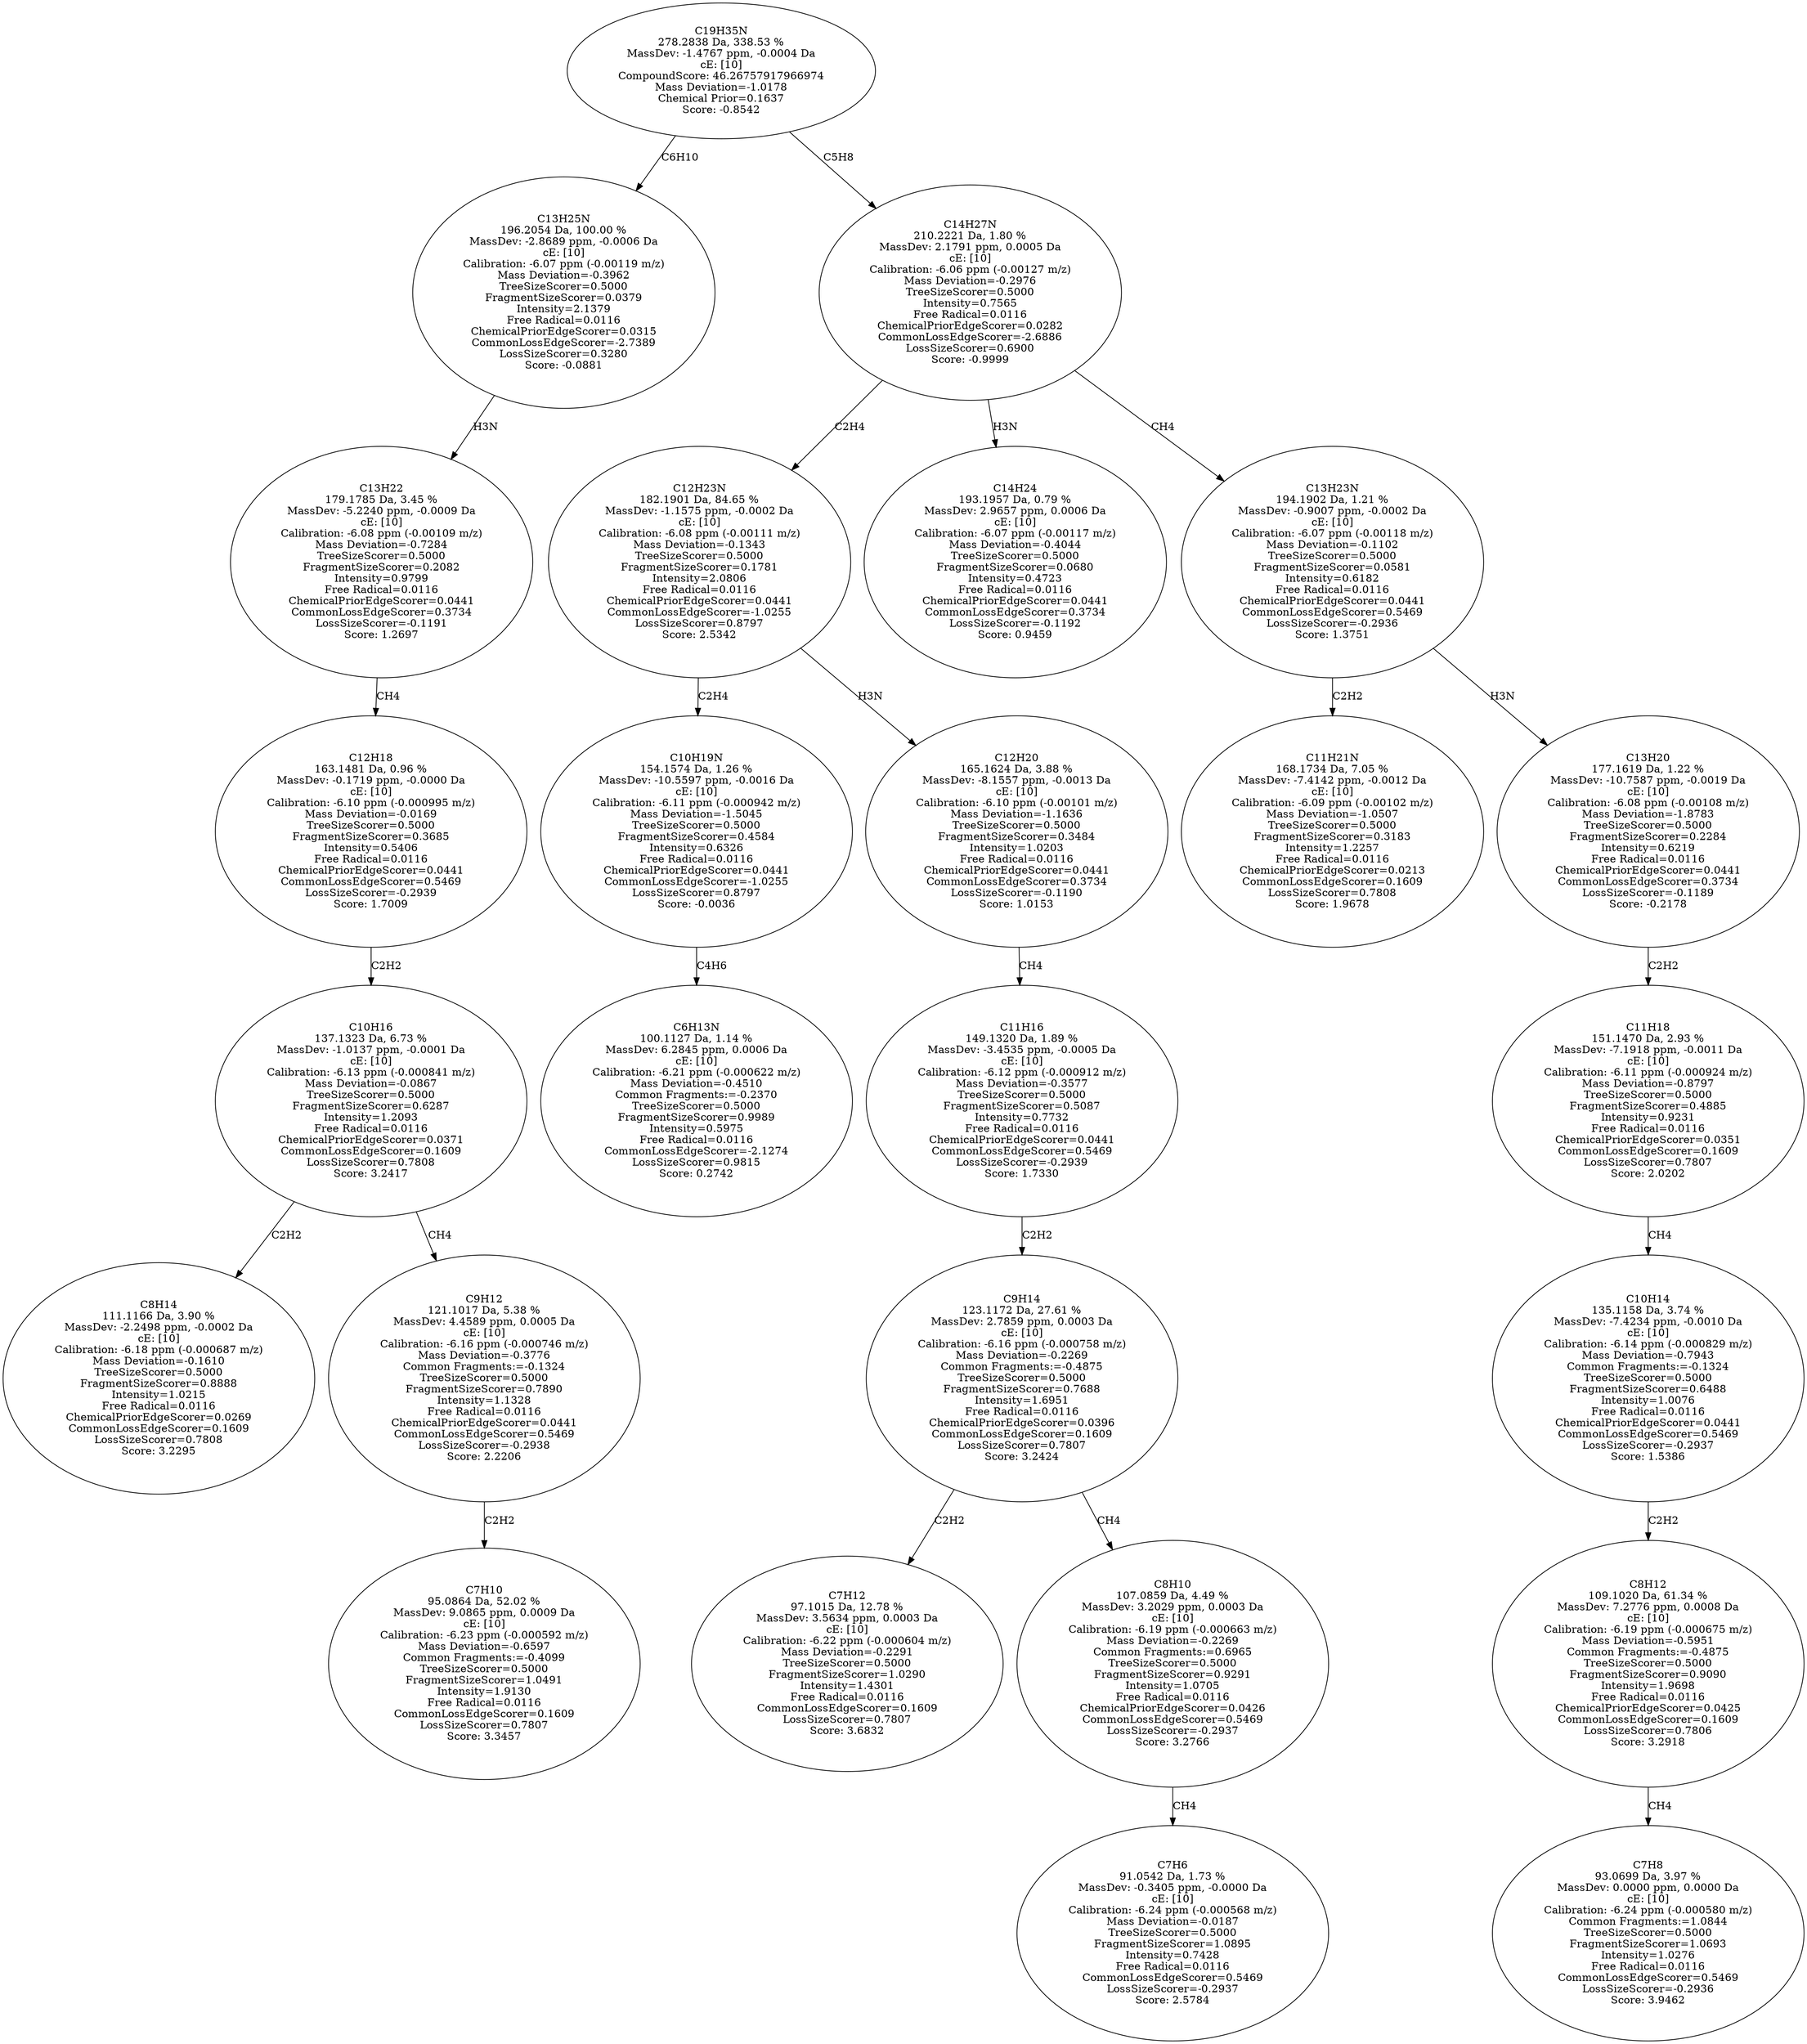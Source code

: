 strict digraph {
v1 [label="C8H14\n111.1166 Da, 3.90 %\nMassDev: -2.2498 ppm, -0.0002 Da\ncE: [10]\nCalibration: -6.18 ppm (-0.000687 m/z)\nMass Deviation=-0.1610\nTreeSizeScorer=0.5000\nFragmentSizeScorer=0.8888\nIntensity=1.0215\nFree Radical=0.0116\nChemicalPriorEdgeScorer=0.0269\nCommonLossEdgeScorer=0.1609\nLossSizeScorer=0.7808\nScore: 3.2295"];
v2 [label="C7H10\n95.0864 Da, 52.02 %\nMassDev: 9.0865 ppm, 0.0009 Da\ncE: [10]\nCalibration: -6.23 ppm (-0.000592 m/z)\nMass Deviation=-0.6597\nCommon Fragments:=-0.4099\nTreeSizeScorer=0.5000\nFragmentSizeScorer=1.0491\nIntensity=1.9130\nFree Radical=0.0116\nCommonLossEdgeScorer=0.1609\nLossSizeScorer=0.7807\nScore: 3.3457"];
v3 [label="C9H12\n121.1017 Da, 5.38 %\nMassDev: 4.4589 ppm, 0.0005 Da\ncE: [10]\nCalibration: -6.16 ppm (-0.000746 m/z)\nMass Deviation=-0.3776\nCommon Fragments:=-0.1324\nTreeSizeScorer=0.5000\nFragmentSizeScorer=0.7890\nIntensity=1.1328\nFree Radical=0.0116\nChemicalPriorEdgeScorer=0.0441\nCommonLossEdgeScorer=0.5469\nLossSizeScorer=-0.2938\nScore: 2.2206"];
v4 [label="C10H16\n137.1323 Da, 6.73 %\nMassDev: -1.0137 ppm, -0.0001 Da\ncE: [10]\nCalibration: -6.13 ppm (-0.000841 m/z)\nMass Deviation=-0.0867\nTreeSizeScorer=0.5000\nFragmentSizeScorer=0.6287\nIntensity=1.2093\nFree Radical=0.0116\nChemicalPriorEdgeScorer=0.0371\nCommonLossEdgeScorer=0.1609\nLossSizeScorer=0.7808\nScore: 3.2417"];
v5 [label="C12H18\n163.1481 Da, 0.96 %\nMassDev: -0.1719 ppm, -0.0000 Da\ncE: [10]\nCalibration: -6.10 ppm (-0.000995 m/z)\nMass Deviation=-0.0169\nTreeSizeScorer=0.5000\nFragmentSizeScorer=0.3685\nIntensity=0.5406\nFree Radical=0.0116\nChemicalPriorEdgeScorer=0.0441\nCommonLossEdgeScorer=0.5469\nLossSizeScorer=-0.2939\nScore: 1.7009"];
v6 [label="C13H22\n179.1785 Da, 3.45 %\nMassDev: -5.2240 ppm, -0.0009 Da\ncE: [10]\nCalibration: -6.08 ppm (-0.00109 m/z)\nMass Deviation=-0.7284\nTreeSizeScorer=0.5000\nFragmentSizeScorer=0.2082\nIntensity=0.9799\nFree Radical=0.0116\nChemicalPriorEdgeScorer=0.0441\nCommonLossEdgeScorer=0.3734\nLossSizeScorer=-0.1191\nScore: 1.2697"];
v7 [label="C13H25N\n196.2054 Da, 100.00 %\nMassDev: -2.8689 ppm, -0.0006 Da\ncE: [10]\nCalibration: -6.07 ppm (-0.00119 m/z)\nMass Deviation=-0.3962\nTreeSizeScorer=0.5000\nFragmentSizeScorer=0.0379\nIntensity=2.1379\nFree Radical=0.0116\nChemicalPriorEdgeScorer=0.0315\nCommonLossEdgeScorer=-2.7389\nLossSizeScorer=0.3280\nScore: -0.0881"];
v8 [label="C6H13N\n100.1127 Da, 1.14 %\nMassDev: 6.2845 ppm, 0.0006 Da\ncE: [10]\nCalibration: -6.21 ppm (-0.000622 m/z)\nMass Deviation=-0.4510\nCommon Fragments:=-0.2370\nTreeSizeScorer=0.5000\nFragmentSizeScorer=0.9989\nIntensity=0.5975\nFree Radical=0.0116\nCommonLossEdgeScorer=-2.1274\nLossSizeScorer=0.9815\nScore: 0.2742"];
v9 [label="C10H19N\n154.1574 Da, 1.26 %\nMassDev: -10.5597 ppm, -0.0016 Da\ncE: [10]\nCalibration: -6.11 ppm (-0.000942 m/z)\nMass Deviation=-1.5045\nTreeSizeScorer=0.5000\nFragmentSizeScorer=0.4584\nIntensity=0.6326\nFree Radical=0.0116\nChemicalPriorEdgeScorer=0.0441\nCommonLossEdgeScorer=-1.0255\nLossSizeScorer=0.8797\nScore: -0.0036"];
v10 [label="C7H12\n97.1015 Da, 12.78 %\nMassDev: 3.5634 ppm, 0.0003 Da\ncE: [10]\nCalibration: -6.22 ppm (-0.000604 m/z)\nMass Deviation=-0.2291\nTreeSizeScorer=0.5000\nFragmentSizeScorer=1.0290\nIntensity=1.4301\nFree Radical=0.0116\nCommonLossEdgeScorer=0.1609\nLossSizeScorer=0.7807\nScore: 3.6832"];
v11 [label="C7H6\n91.0542 Da, 1.73 %\nMassDev: -0.3405 ppm, -0.0000 Da\ncE: [10]\nCalibration: -6.24 ppm (-0.000568 m/z)\nMass Deviation=-0.0187\nTreeSizeScorer=0.5000\nFragmentSizeScorer=1.0895\nIntensity=0.7428\nFree Radical=0.0116\nCommonLossEdgeScorer=0.5469\nLossSizeScorer=-0.2937\nScore: 2.5784"];
v12 [label="C8H10\n107.0859 Da, 4.49 %\nMassDev: 3.2029 ppm, 0.0003 Da\ncE: [10]\nCalibration: -6.19 ppm (-0.000663 m/z)\nMass Deviation=-0.2269\nCommon Fragments:=0.6965\nTreeSizeScorer=0.5000\nFragmentSizeScorer=0.9291\nIntensity=1.0705\nFree Radical=0.0116\nChemicalPriorEdgeScorer=0.0426\nCommonLossEdgeScorer=0.5469\nLossSizeScorer=-0.2937\nScore: 3.2766"];
v13 [label="C9H14\n123.1172 Da, 27.61 %\nMassDev: 2.7859 ppm, 0.0003 Da\ncE: [10]\nCalibration: -6.16 ppm (-0.000758 m/z)\nMass Deviation=-0.2269\nCommon Fragments:=-0.4875\nTreeSizeScorer=0.5000\nFragmentSizeScorer=0.7688\nIntensity=1.6951\nFree Radical=0.0116\nChemicalPriorEdgeScorer=0.0396\nCommonLossEdgeScorer=0.1609\nLossSizeScorer=0.7807\nScore: 3.2424"];
v14 [label="C11H16\n149.1320 Da, 1.89 %\nMassDev: -3.4535 ppm, -0.0005 Da\ncE: [10]\nCalibration: -6.12 ppm (-0.000912 m/z)\nMass Deviation=-0.3577\nTreeSizeScorer=0.5000\nFragmentSizeScorer=0.5087\nIntensity=0.7732\nFree Radical=0.0116\nChemicalPriorEdgeScorer=0.0441\nCommonLossEdgeScorer=0.5469\nLossSizeScorer=-0.2939\nScore: 1.7330"];
v15 [label="C12H20\n165.1624 Da, 3.88 %\nMassDev: -8.1557 ppm, -0.0013 Da\ncE: [10]\nCalibration: -6.10 ppm (-0.00101 m/z)\nMass Deviation=-1.1636\nTreeSizeScorer=0.5000\nFragmentSizeScorer=0.3484\nIntensity=1.0203\nFree Radical=0.0116\nChemicalPriorEdgeScorer=0.0441\nCommonLossEdgeScorer=0.3734\nLossSizeScorer=-0.1190\nScore: 1.0153"];
v16 [label="C12H23N\n182.1901 Da, 84.65 %\nMassDev: -1.1575 ppm, -0.0002 Da\ncE: [10]\nCalibration: -6.08 ppm (-0.00111 m/z)\nMass Deviation=-0.1343\nTreeSizeScorer=0.5000\nFragmentSizeScorer=0.1781\nIntensity=2.0806\nFree Radical=0.0116\nChemicalPriorEdgeScorer=0.0441\nCommonLossEdgeScorer=-1.0255\nLossSizeScorer=0.8797\nScore: 2.5342"];
v17 [label="C14H24\n193.1957 Da, 0.79 %\nMassDev: 2.9657 ppm, 0.0006 Da\ncE: [10]\nCalibration: -6.07 ppm (-0.00117 m/z)\nMass Deviation=-0.4044\nTreeSizeScorer=0.5000\nFragmentSizeScorer=0.0680\nIntensity=0.4723\nFree Radical=0.0116\nChemicalPriorEdgeScorer=0.0441\nCommonLossEdgeScorer=0.3734\nLossSizeScorer=-0.1192\nScore: 0.9459"];
v18 [label="C11H21N\n168.1734 Da, 7.05 %\nMassDev: -7.4142 ppm, -0.0012 Da\ncE: [10]\nCalibration: -6.09 ppm (-0.00102 m/z)\nMass Deviation=-1.0507\nTreeSizeScorer=0.5000\nFragmentSizeScorer=0.3183\nIntensity=1.2257\nFree Radical=0.0116\nChemicalPriorEdgeScorer=0.0213\nCommonLossEdgeScorer=0.1609\nLossSizeScorer=0.7808\nScore: 1.9678"];
v19 [label="C7H8\n93.0699 Da, 3.97 %\nMassDev: 0.0000 ppm, 0.0000 Da\ncE: [10]\nCalibration: -6.24 ppm (-0.000580 m/z)\nCommon Fragments:=1.0844\nTreeSizeScorer=0.5000\nFragmentSizeScorer=1.0693\nIntensity=1.0276\nFree Radical=0.0116\nCommonLossEdgeScorer=0.5469\nLossSizeScorer=-0.2936\nScore: 3.9462"];
v20 [label="C8H12\n109.1020 Da, 61.34 %\nMassDev: 7.2776 ppm, 0.0008 Da\ncE: [10]\nCalibration: -6.19 ppm (-0.000675 m/z)\nMass Deviation=-0.5951\nCommon Fragments:=-0.4875\nTreeSizeScorer=0.5000\nFragmentSizeScorer=0.9090\nIntensity=1.9698\nFree Radical=0.0116\nChemicalPriorEdgeScorer=0.0425\nCommonLossEdgeScorer=0.1609\nLossSizeScorer=0.7806\nScore: 3.2918"];
v21 [label="C10H14\n135.1158 Da, 3.74 %\nMassDev: -7.4234 ppm, -0.0010 Da\ncE: [10]\nCalibration: -6.14 ppm (-0.000829 m/z)\nMass Deviation=-0.7943\nCommon Fragments:=-0.1324\nTreeSizeScorer=0.5000\nFragmentSizeScorer=0.6488\nIntensity=1.0076\nFree Radical=0.0116\nChemicalPriorEdgeScorer=0.0441\nCommonLossEdgeScorer=0.5469\nLossSizeScorer=-0.2937\nScore: 1.5386"];
v22 [label="C11H18\n151.1470 Da, 2.93 %\nMassDev: -7.1918 ppm, -0.0011 Da\ncE: [10]\nCalibration: -6.11 ppm (-0.000924 m/z)\nMass Deviation=-0.8797\nTreeSizeScorer=0.5000\nFragmentSizeScorer=0.4885\nIntensity=0.9231\nFree Radical=0.0116\nChemicalPriorEdgeScorer=0.0351\nCommonLossEdgeScorer=0.1609\nLossSizeScorer=0.7807\nScore: 2.0202"];
v23 [label="C13H20\n177.1619 Da, 1.22 %\nMassDev: -10.7587 ppm, -0.0019 Da\ncE: [10]\nCalibration: -6.08 ppm (-0.00108 m/z)\nMass Deviation=-1.8783\nTreeSizeScorer=0.5000\nFragmentSizeScorer=0.2284\nIntensity=0.6219\nFree Radical=0.0116\nChemicalPriorEdgeScorer=0.0441\nCommonLossEdgeScorer=0.3734\nLossSizeScorer=-0.1189\nScore: -0.2178"];
v24 [label="C13H23N\n194.1902 Da, 1.21 %\nMassDev: -0.9007 ppm, -0.0002 Da\ncE: [10]\nCalibration: -6.07 ppm (-0.00118 m/z)\nMass Deviation=-0.1102\nTreeSizeScorer=0.5000\nFragmentSizeScorer=0.0581\nIntensity=0.6182\nFree Radical=0.0116\nChemicalPriorEdgeScorer=0.0441\nCommonLossEdgeScorer=0.5469\nLossSizeScorer=-0.2936\nScore: 1.3751"];
v25 [label="C14H27N\n210.2221 Da, 1.80 %\nMassDev: 2.1791 ppm, 0.0005 Da\ncE: [10]\nCalibration: -6.06 ppm (-0.00127 m/z)\nMass Deviation=-0.2976\nTreeSizeScorer=0.5000\nIntensity=0.7565\nFree Radical=0.0116\nChemicalPriorEdgeScorer=0.0282\nCommonLossEdgeScorer=-2.6886\nLossSizeScorer=0.6900\nScore: -0.9999"];
v26 [label="C19H35N\n278.2838 Da, 338.53 %\nMassDev: -1.4767 ppm, -0.0004 Da\ncE: [10]\nCompoundScore: 46.26757917966974\nMass Deviation=-1.0178\nChemical Prior=0.1637\nScore: -0.8542"];
v4 -> v1 [label="C2H2"];
v3 -> v2 [label="C2H2"];
v4 -> v3 [label="CH4"];
v5 -> v4 [label="C2H2"];
v6 -> v5 [label="CH4"];
v7 -> v6 [label="H3N"];
v26 -> v7 [label="C6H10"];
v9 -> v8 [label="C4H6"];
v16 -> v9 [label="C2H4"];
v13 -> v10 [label="C2H2"];
v12 -> v11 [label="CH4"];
v13 -> v12 [label="CH4"];
v14 -> v13 [label="C2H2"];
v15 -> v14 [label="CH4"];
v16 -> v15 [label="H3N"];
v25 -> v16 [label="C2H4"];
v25 -> v17 [label="H3N"];
v24 -> v18 [label="C2H2"];
v20 -> v19 [label="CH4"];
v21 -> v20 [label="C2H2"];
v22 -> v21 [label="CH4"];
v23 -> v22 [label="C2H2"];
v24 -> v23 [label="H3N"];
v25 -> v24 [label="CH4"];
v26 -> v25 [label="C5H8"];
}